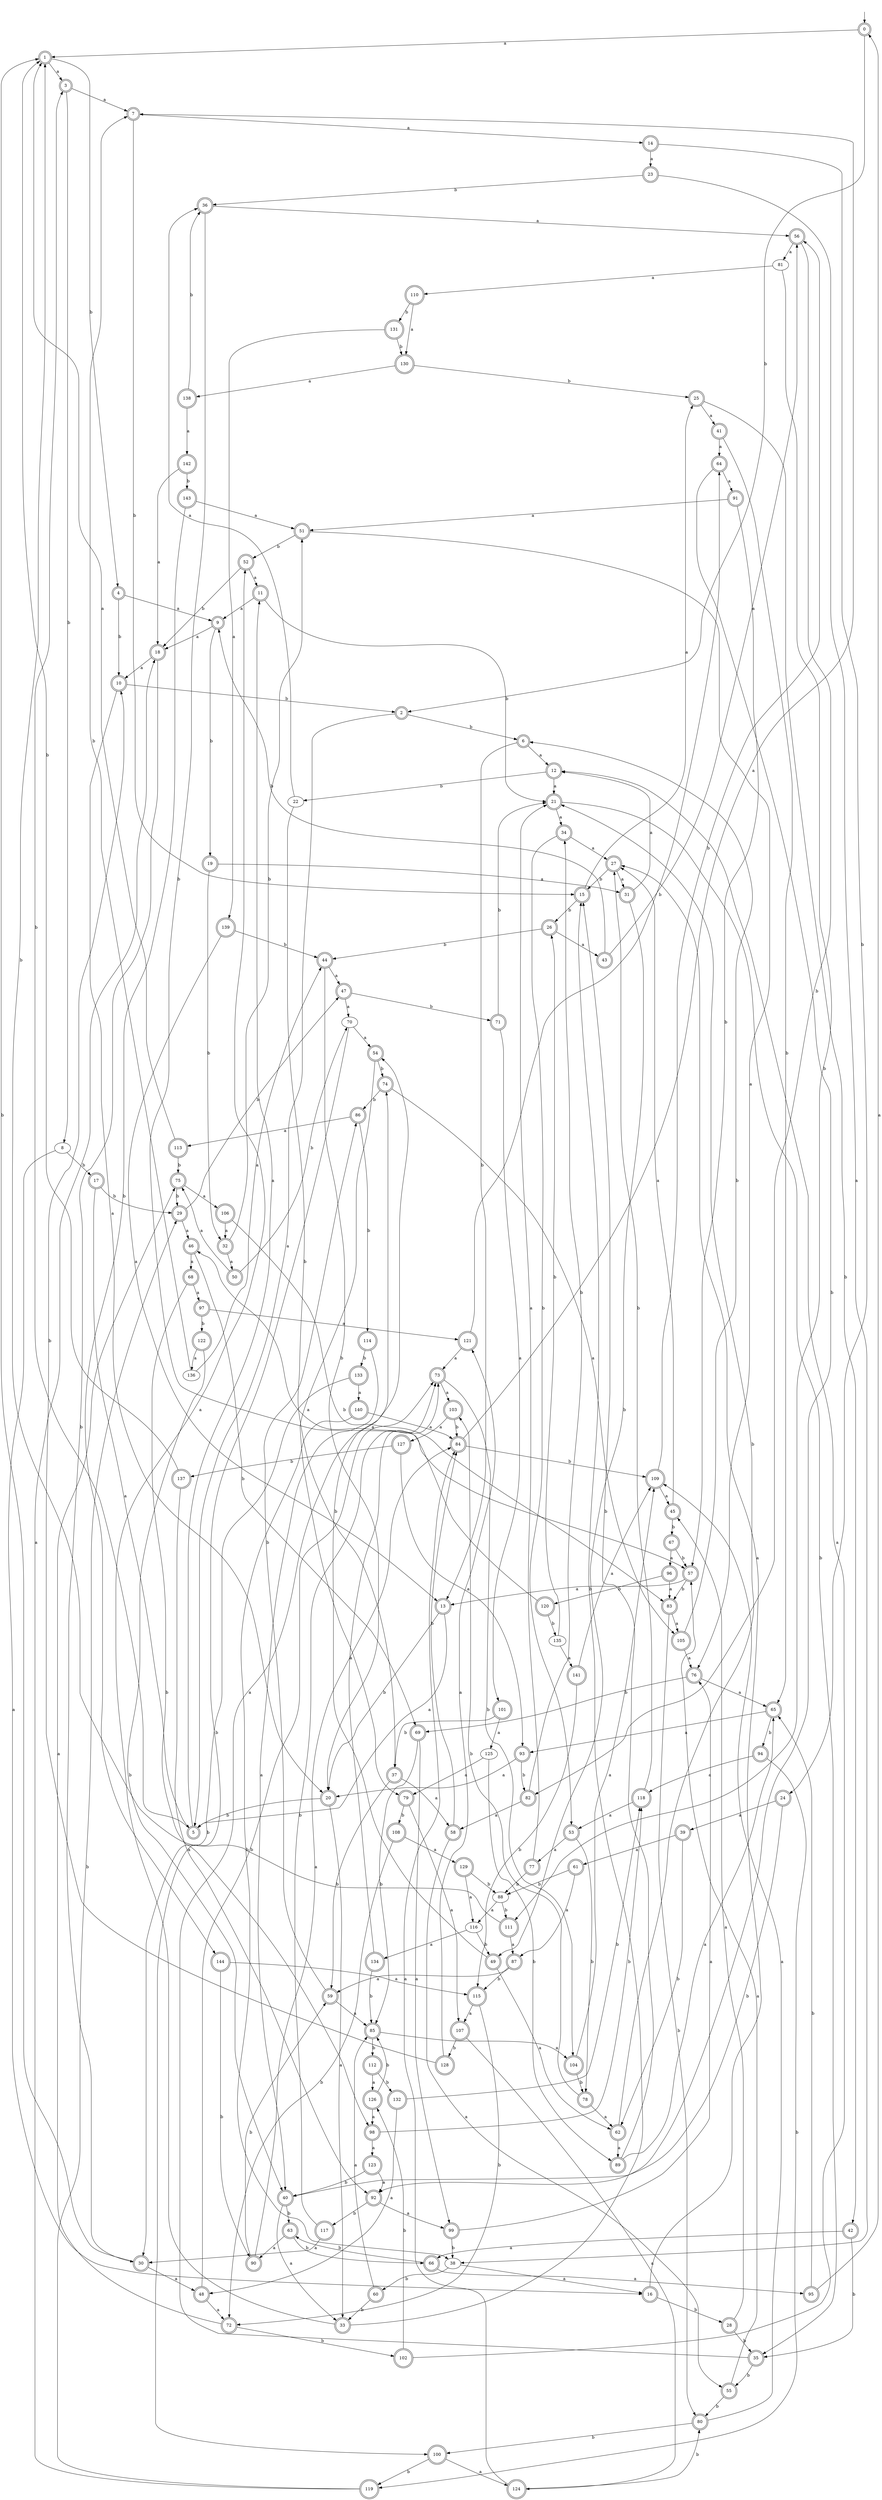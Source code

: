 digraph RandomDFA {
  __start0 [label="", shape=none];
  __start0 -> 0 [label=""];
  0 [shape=circle] [shape=doublecircle]
  0 -> 1 [label="a"]
  0 -> 2 [label="b"]
  1 [shape=doublecircle]
  1 -> 3 [label="a"]
  1 -> 4 [label="b"]
  2 [shape=doublecircle]
  2 -> 5 [label="a"]
  2 -> 6 [label="b"]
  3 [shape=doublecircle]
  3 -> 7 [label="a"]
  3 -> 8 [label="b"]
  4 [shape=doublecircle]
  4 -> 9 [label="a"]
  4 -> 10 [label="b"]
  5 [shape=doublecircle]
  5 -> 11 [label="a"]
  5 -> 3 [label="b"]
  6 [shape=doublecircle]
  6 -> 12 [label="a"]
  6 -> 13 [label="b"]
  7 [shape=doublecircle]
  7 -> 14 [label="a"]
  7 -> 15 [label="b"]
  8
  8 -> 16 [label="a"]
  8 -> 17 [label="b"]
  9 [shape=doublecircle]
  9 -> 18 [label="a"]
  9 -> 19 [label="b"]
  10 [shape=doublecircle]
  10 -> 20 [label="a"]
  10 -> 2 [label="b"]
  11 [shape=doublecircle]
  11 -> 9 [label="a"]
  11 -> 21 [label="b"]
  12 [shape=doublecircle]
  12 -> 21 [label="a"]
  12 -> 22 [label="b"]
  13 [shape=doublecircle]
  13 -> 5 [label="a"]
  13 -> 20 [label="b"]
  14 [shape=doublecircle]
  14 -> 23 [label="a"]
  14 -> 24 [label="b"]
  15 [shape=doublecircle]
  15 -> 25 [label="a"]
  15 -> 26 [label="b"]
  16 [shape=doublecircle]
  16 -> 27 [label="a"]
  16 -> 28 [label="b"]
  17 [shape=doublecircle]
  17 -> 5 [label="a"]
  17 -> 29 [label="b"]
  18 [shape=doublecircle]
  18 -> 10 [label="a"]
  18 -> 30 [label="b"]
  19 [shape=doublecircle]
  19 -> 31 [label="a"]
  19 -> 32 [label="b"]
  20 [shape=doublecircle]
  20 -> 33 [label="a"]
  20 -> 5 [label="b"]
  21 [shape=doublecircle]
  21 -> 34 [label="a"]
  21 -> 35 [label="b"]
  22
  22 -> 36 [label="a"]
  22 -> 37 [label="b"]
  23 [shape=doublecircle]
  23 -> 38 [label="a"]
  23 -> 36 [label="b"]
  24 [shape=doublecircle]
  24 -> 39 [label="a"]
  24 -> 40 [label="b"]
  25 [shape=doublecircle]
  25 -> 41 [label="a"]
  25 -> 42 [label="b"]
  26 [shape=doublecircle]
  26 -> 43 [label="a"]
  26 -> 44 [label="b"]
  27 [shape=doublecircle]
  27 -> 31 [label="a"]
  27 -> 15 [label="b"]
  28 [shape=doublecircle]
  28 -> 45 [label="a"]
  28 -> 35 [label="b"]
  29 [shape=doublecircle]
  29 -> 46 [label="a"]
  29 -> 47 [label="b"]
  30 [shape=doublecircle]
  30 -> 48 [label="a"]
  30 -> 1 [label="b"]
  31 [shape=doublecircle]
  31 -> 12 [label="a"]
  31 -> 49 [label="b"]
  32 [shape=doublecircle]
  32 -> 50 [label="a"]
  32 -> 51 [label="b"]
  33 [shape=doublecircle]
  33 -> 52 [label="a"]
  33 -> 15 [label="b"]
  34 [shape=doublecircle]
  34 -> 27 [label="a"]
  34 -> 53 [label="b"]
  35 [shape=doublecircle]
  35 -> 54 [label="a"]
  35 -> 55 [label="b"]
  36 [shape=doublecircle]
  36 -> 56 [label="a"]
  36 -> 57 [label="b"]
  37 [shape=doublecircle]
  37 -> 58 [label="a"]
  37 -> 59 [label="b"]
  38
  38 -> 16 [label="a"]
  38 -> 60 [label="b"]
  39 [shape=doublecircle]
  39 -> 61 [label="a"]
  39 -> 62 [label="b"]
  40 [shape=doublecircle]
  40 -> 33 [label="a"]
  40 -> 63 [label="b"]
  41 [shape=doublecircle]
  41 -> 64 [label="a"]
  41 -> 65 [label="b"]
  42 [shape=doublecircle]
  42 -> 66 [label="a"]
  42 -> 35 [label="b"]
  43 [shape=doublecircle]
  43 -> 56 [label="a"]
  43 -> 9 [label="b"]
  44 [shape=doublecircle]
  44 -> 47 [label="a"]
  44 -> 20 [label="b"]
  45 [shape=doublecircle]
  45 -> 27 [label="a"]
  45 -> 67 [label="b"]
  46 [shape=doublecircle]
  46 -> 68 [label="a"]
  46 -> 69 [label="b"]
  47 [shape=doublecircle]
  47 -> 70 [label="a"]
  47 -> 71 [label="b"]
  48 [shape=doublecircle]
  48 -> 72 [label="a"]
  48 -> 73 [label="b"]
  49 [shape=doublecircle]
  49 -> 62 [label="a"]
  49 -> 74 [label="b"]
  50 [shape=doublecircle]
  50 -> 75 [label="a"]
  50 -> 70 [label="b"]
  51 [shape=doublecircle]
  51 -> 76 [label="a"]
  51 -> 52 [label="b"]
  52 [shape=doublecircle]
  52 -> 11 [label="a"]
  52 -> 18 [label="b"]
  53 [shape=doublecircle]
  53 -> 77 [label="a"]
  53 -> 78 [label="b"]
  54 [shape=doublecircle]
  54 -> 79 [label="a"]
  54 -> 74 [label="b"]
  55 [shape=doublecircle]
  55 -> 57 [label="a"]
  55 -> 80 [label="b"]
  56 [shape=doublecircle]
  56 -> 81 [label="a"]
  56 -> 82 [label="b"]
  57 [shape=doublecircle]
  57 -> 13 [label="a"]
  57 -> 83 [label="b"]
  58 [shape=doublecircle]
  58 -> 55 [label="a"]
  58 -> 84 [label="b"]
  59 [shape=doublecircle]
  59 -> 85 [label="a"]
  59 -> 86 [label="b"]
  60 [shape=doublecircle]
  60 -> 85 [label="a"]
  60 -> 33 [label="b"]
  61 [shape=doublecircle]
  61 -> 87 [label="a"]
  61 -> 88 [label="b"]
  62 [shape=doublecircle]
  62 -> 89 [label="a"]
  62 -> 21 [label="b"]
  63 [shape=doublecircle]
  63 -> 90 [label="a"]
  63 -> 66 [label="b"]
  64 [shape=doublecircle]
  64 -> 91 [label="a"]
  64 -> 92 [label="b"]
  65 [shape=doublecircle]
  65 -> 93 [label="a"]
  65 -> 94 [label="b"]
  66 [shape=doublecircle]
  66 -> 95 [label="a"]
  66 -> 63 [label="b"]
  67 [shape=doublecircle]
  67 -> 96 [label="a"]
  67 -> 57 [label="b"]
  68 [shape=doublecircle]
  68 -> 97 [label="a"]
  68 -> 98 [label="b"]
  69 [shape=doublecircle]
  69 -> 99 [label="a"]
  69 -> 85 [label="b"]
  70
  70 -> 54 [label="a"]
  70 -> 100 [label="b"]
  71 [shape=doublecircle]
  71 -> 101 [label="a"]
  71 -> 21 [label="b"]
  72 [shape=doublecircle]
  72 -> 75 [label="a"]
  72 -> 102 [label="b"]
  73 [shape=doublecircle]
  73 -> 103 [label="a"]
  73 -> 104 [label="b"]
  74 [shape=doublecircle]
  74 -> 105 [label="a"]
  74 -> 86 [label="b"]
  75 [shape=doublecircle]
  75 -> 106 [label="a"]
  75 -> 29 [label="b"]
  76 [shape=doublecircle]
  76 -> 65 [label="a"]
  76 -> 69 [label="b"]
  77 [shape=doublecircle]
  77 -> 21 [label="a"]
  77 -> 88 [label="b"]
  78 [shape=doublecircle]
  78 -> 62 [label="a"]
  78 -> 103 [label="b"]
  79 [shape=doublecircle]
  79 -> 107 [label="a"]
  79 -> 108 [label="b"]
  80 [shape=doublecircle]
  80 -> 109 [label="a"]
  80 -> 100 [label="b"]
  81
  81 -> 110 [label="a"]
  81 -> 111 [label="b"]
  82 [shape=doublecircle]
  82 -> 58 [label="a"]
  82 -> 34 [label="b"]
  83 [shape=doublecircle]
  83 -> 105 [label="a"]
  83 -> 80 [label="b"]
  84 [shape=doublecircle]
  84 -> 7 [label="a"]
  84 -> 109 [label="b"]
  85 [shape=doublecircle]
  85 -> 104 [label="a"]
  85 -> 112 [label="b"]
  86 [shape=doublecircle]
  86 -> 113 [label="a"]
  86 -> 114 [label="b"]
  87 [shape=doublecircle]
  87 -> 59 [label="a"]
  87 -> 115 [label="b"]
  88
  88 -> 116 [label="a"]
  88 -> 111 [label="b"]
  89 [shape=doublecircle]
  89 -> 65 [label="a"]
  89 -> 15 [label="b"]
  90 [shape=doublecircle]
  90 -> 84 [label="a"]
  90 -> 59 [label="b"]
  91 [shape=doublecircle]
  91 -> 51 [label="a"]
  91 -> 57 [label="b"]
  92 [shape=doublecircle]
  92 -> 99 [label="a"]
  92 -> 117 [label="b"]
  93 [shape=doublecircle]
  93 -> 20 [label="a"]
  93 -> 82 [label="b"]
  94 [shape=doublecircle]
  94 -> 118 [label="a"]
  94 -> 119 [label="b"]
  95 [shape=doublecircle]
  95 -> 0 [label="a"]
  95 -> 65 [label="b"]
  96 [shape=doublecircle]
  96 -> 83 [label="a"]
  96 -> 120 [label="b"]
  97 [shape=doublecircle]
  97 -> 121 [label="a"]
  97 -> 122 [label="b"]
  98 [shape=doublecircle]
  98 -> 123 [label="a"]
  98 -> 118 [label="b"]
  99 [shape=doublecircle]
  99 -> 76 [label="a"]
  99 -> 38 [label="b"]
  100 [shape=doublecircle]
  100 -> 124 [label="a"]
  100 -> 119 [label="b"]
  101 [shape=doublecircle]
  101 -> 125 [label="a"]
  101 -> 37 [label="b"]
  102 [shape=doublecircle]
  102 -> 12 [label="a"]
  102 -> 126 [label="b"]
  103 [shape=doublecircle]
  103 -> 127 [label="a"]
  103 -> 84 [label="b"]
  104 [shape=doublecircle]
  104 -> 109 [label="a"]
  104 -> 78 [label="b"]
  105 [shape=doublecircle]
  105 -> 76 [label="a"]
  105 -> 6 [label="b"]
  106 [shape=doublecircle]
  106 -> 32 [label="a"]
  106 -> 83 [label="b"]
  107 [shape=doublecircle]
  107 -> 124 [label="a"]
  107 -> 128 [label="b"]
  108 [shape=doublecircle]
  108 -> 129 [label="a"]
  108 -> 72 [label="b"]
  109 [shape=doublecircle]
  109 -> 45 [label="a"]
  109 -> 56 [label="b"]
  110 [shape=doublecircle]
  110 -> 130 [label="a"]
  110 -> 131 [label="b"]
  111 [shape=doublecircle]
  111 -> 87 [label="a"]
  111 -> 1 [label="b"]
  112 [shape=doublecircle]
  112 -> 126 [label="a"]
  112 -> 132 [label="b"]
  113 [shape=doublecircle]
  113 -> 1 [label="a"]
  113 -> 75 [label="b"]
  114 [shape=doublecircle]
  114 -> 40 [label="a"]
  114 -> 133 [label="b"]
  115 [shape=doublecircle]
  115 -> 107 [label="a"]
  115 -> 72 [label="b"]
  116
  116 -> 134 [label="a"]
  116 -> 49 [label="b"]
  117 [shape=doublecircle]
  117 -> 30 [label="a"]
  117 -> 73 [label="b"]
  118 [shape=doublecircle]
  118 -> 53 [label="a"]
  118 -> 27 [label="b"]
  119 [shape=doublecircle]
  119 -> 18 [label="a"]
  119 -> 29 [label="b"]
  120 [shape=doublecircle]
  120 -> 46 [label="a"]
  120 -> 135 [label="b"]
  121 [shape=doublecircle]
  121 -> 73 [label="a"]
  121 -> 64 [label="b"]
  122 [shape=doublecircle]
  122 -> 136 [label="a"]
  122 -> 40 [label="b"]
  123 [shape=doublecircle]
  123 -> 92 [label="a"]
  123 -> 40 [label="b"]
  124 [shape=doublecircle]
  124 -> 84 [label="a"]
  124 -> 80 [label="b"]
  125
  125 -> 79 [label="a"]
  125 -> 89 [label="b"]
  126 [shape=doublecircle]
  126 -> 98 [label="a"]
  126 -> 85 [label="b"]
  127 [shape=doublecircle]
  127 -> 93 [label="a"]
  127 -> 137 [label="b"]
  128 [shape=doublecircle]
  128 -> 121 [label="a"]
  128 -> 10 [label="b"]
  129 [shape=doublecircle]
  129 -> 116 [label="a"]
  129 -> 88 [label="b"]
  130 [shape=doublecircle]
  130 -> 138 [label="a"]
  130 -> 25 [label="b"]
  131 [shape=doublecircle]
  131 -> 139 [label="a"]
  131 -> 130 [label="b"]
  132 [shape=doublecircle]
  132 -> 48 [label="a"]
  132 -> 118 [label="b"]
  133 [shape=doublecircle]
  133 -> 140 [label="a"]
  133 -> 30 [label="b"]
  134 [shape=doublecircle]
  134 -> 73 [label="a"]
  134 -> 85 [label="b"]
  135
  135 -> 141 [label="a"]
  135 -> 26 [label="b"]
  136
  136 -> 44 [label="a"]
  136 -> 7 [label="b"]
  137 [shape=doublecircle]
  137 -> 92 [label="a"]
  137 -> 1 [label="b"]
  138 [shape=doublecircle]
  138 -> 142 [label="a"]
  138 -> 36 [label="b"]
  139 [shape=doublecircle]
  139 -> 13 [label="a"]
  139 -> 44 [label="b"]
  140 [shape=doublecircle]
  140 -> 84 [label="a"]
  140 -> 38 [label="b"]
  141 [shape=doublecircle]
  141 -> 109 [label="a"]
  141 -> 115 [label="b"]
  142 [shape=doublecircle]
  142 -> 18 [label="a"]
  142 -> 143 [label="b"]
  143 [shape=doublecircle]
  143 -> 51 [label="a"]
  143 -> 144 [label="b"]
  144 [shape=doublecircle]
  144 -> 115 [label="a"]
  144 -> 90 [label="b"]
}
